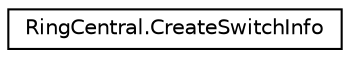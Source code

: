 digraph "Graphical Class Hierarchy"
{
 // LATEX_PDF_SIZE
  edge [fontname="Helvetica",fontsize="10",labelfontname="Helvetica",labelfontsize="10"];
  node [fontname="Helvetica",fontsize="10",shape=record];
  rankdir="LR";
  Node0 [label="RingCentral.CreateSwitchInfo",height=0.2,width=0.4,color="black", fillcolor="white", style="filled",URL="$classRingCentral_1_1CreateSwitchInfo.html",tooltip=" "];
}
